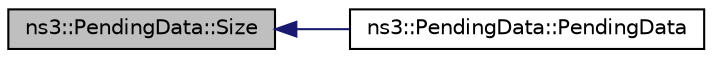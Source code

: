 digraph "ns3::PendingData::Size"
{
  edge [fontname="Helvetica",fontsize="10",labelfontname="Helvetica",labelfontsize="10"];
  node [fontname="Helvetica",fontsize="10",shape=record];
  rankdir="LR";
  Node1 [label="ns3::PendingData::Size",height=0.2,width=0.4,color="black", fillcolor="grey75", style="filled", fontcolor="black"];
  Node1 -> Node2 [dir="back",color="midnightblue",fontsize="10",style="solid"];
  Node2 [label="ns3::PendingData::PendingData",height=0.2,width=0.4,color="black", fillcolor="white", style="filled",URL="$dd/d9e/classns3_1_1PendingData.html#ab7b46ebf4baf2c6b165c90b44bfdad4a"];
}
